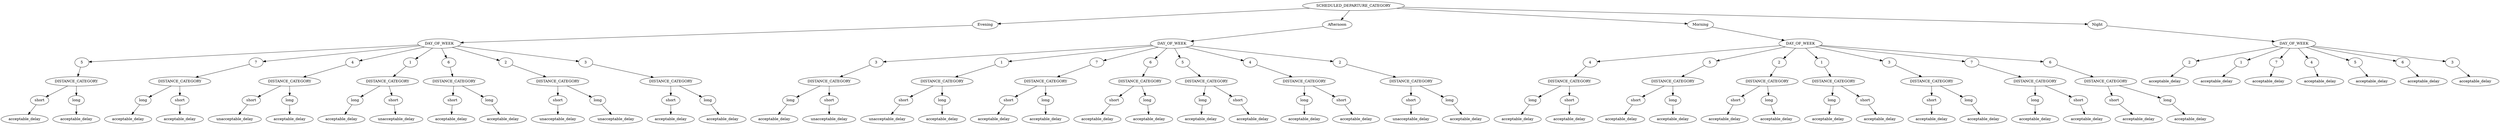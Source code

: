 // Decision Tree
digraph {
	root [label=SCHEDULED_DEPARTURE_CATEGORY]
	0.13165988709393728 [label=Evening]
	root -> 0.13165988709393728
	0.5996280332850775 [label=DAY_OF_WEEK]
	0.13165988709393728 -> 0.5996280332850775
	0.23701385038287304 [label=Afternoon]
	root -> 0.23701385038287304
	0.469779396552211 [label=DAY_OF_WEEK]
	0.23701385038287304 -> 0.469779396552211
	0.662416303470477 [label=Morning]
	root -> 0.662416303470477
	0.6281068802728795 [label=DAY_OF_WEEK]
	0.662416303470477 -> 0.6281068802728795
	0.3058116639762404 [label=Night]
	root -> 0.3058116639762404
	0.41471796904668734 [label=DAY_OF_WEEK]
	0.3058116639762404 -> 0.41471796904668734
	0.5996280332850775 [label=DAY_OF_WEEK]
	0.8589011943269033 [label=5]
	0.5996280332850775 -> 0.8589011943269033
	0.17572970287178225 [label=DISTANCE_CATEGORY]
	0.8589011943269033 -> 0.17572970287178225
	0.7242331980586064 [label=7]
	0.5996280332850775 -> 0.7242331980586064
	0.23657927887764096 [label=DISTANCE_CATEGORY]
	0.7242331980586064 -> 0.23657927887764096
	0.5051461115650272 [label=4]
	0.5996280332850775 -> 0.5051461115650272
	0.8529045663628152 [label=DISTANCE_CATEGORY]
	0.5051461115650272 -> 0.8529045663628152
	0.9547137895952896 [label=1]
	0.5996280332850775 -> 0.9547137895952896
	0.6861676491224464 [label=DISTANCE_CATEGORY]
	0.9547137895952896 -> 0.6861676491224464
	0.9523433537331423 [label=6]
	0.5996280332850775 -> 0.9523433537331423
	0.4195387765363008 [label=DISTANCE_CATEGORY]
	0.9523433537331423 -> 0.4195387765363008
	0.504066757592833 [label=2]
	0.5996280332850775 -> 0.504066757592833
	0.14171254075520134 [label=DISTANCE_CATEGORY]
	0.504066757592833 -> 0.14171254075520134
	0.23775321189315757 [label=3]
	0.5996280332850775 -> 0.23775321189315757
	0.34924961708096636 [label=DISTANCE_CATEGORY]
	0.23775321189315757 -> 0.34924961708096636
	0.469779396552211 [label=DAY_OF_WEEK]
	0.649280742426922 [label=3]
	0.469779396552211 -> 0.649280742426922
	0.8699771577702164 [label=DISTANCE_CATEGORY]
	0.649280742426922 -> 0.8699771577702164
	0.32549384700119555 [label=1]
	0.469779396552211 -> 0.32549384700119555
	0.31904428913215244 [label=DISTANCE_CATEGORY]
	0.32549384700119555 -> 0.31904428913215244
	0.6688863809985763 [label=7]
	0.469779396552211 -> 0.6688863809985763
	0.6074942071679623 [label=DISTANCE_CATEGORY]
	0.6688863809985763 -> 0.6074942071679623
	0.3868054032907333 [label=6]
	0.469779396552211 -> 0.3868054032907333
	0.39996321316431493 [label=DISTANCE_CATEGORY]
	0.3868054032907333 -> 0.39996321316431493
	0.334086012607137 [label=5]
	0.469779396552211 -> 0.334086012607137
	0.6475590265984219 [label=DISTANCE_CATEGORY]
	0.334086012607137 -> 0.6475590265984219
	0.4068001818901237 [label=4]
	0.469779396552211 -> 0.4068001818901237
	0.10916164853101018 [label=DISTANCE_CATEGORY]
	0.4068001818901237 -> 0.10916164853101018
	0.5589862080521674 [label=2]
	0.469779396552211 -> 0.5589862080521674
	0.6135777825926167 [label=DISTANCE_CATEGORY]
	0.5589862080521674 -> 0.6135777825926167
	0.6281068802728795 [label=DAY_OF_WEEK]
	0.6250977986389175 [label=4]
	0.6281068802728795 -> 0.6250977986389175
	0.8332862243697972 [label=DISTANCE_CATEGORY]
	0.6250977986389175 -> 0.8332862243697972
	0.3849153298802842 [label=5]
	0.6281068802728795 -> 0.3849153298802842
	0.052950617409439515 [label=DISTANCE_CATEGORY]
	0.3849153298802842 -> 0.052950617409439515
	0.8589905972796241 [label=2]
	0.6281068802728795 -> 0.8589905972796241
	0.8700041092123746 [label=DISTANCE_CATEGORY]
	0.8589905972796241 -> 0.8700041092123746
	0.42991346036970635 [label=1]
	0.6281068802728795 -> 0.42991346036970635
	0.09051801571329232 [label=DISTANCE_CATEGORY]
	0.42991346036970635 -> 0.09051801571329232
	0.16247643176473836 [label=3]
	0.6281068802728795 -> 0.16247643176473836
	0.10405503622088697 [label=DISTANCE_CATEGORY]
	0.16247643176473836 -> 0.10405503622088697
	0.7821522619498935 [label=7]
	0.6281068802728795 -> 0.7821522619498935
	0.0926729594106025 [label=DISTANCE_CATEGORY]
	0.7821522619498935 -> 0.0926729594106025
	0.17009154585535602 [label=6]
	0.6281068802728795 -> 0.17009154585535602
	0.5049663164286163 [label=DISTANCE_CATEGORY]
	0.17009154585535602 -> 0.5049663164286163
	0.41471796904668734 [label=DAY_OF_WEEK]
	0.10382501325111937 [label=2]
	0.41471796904668734 -> 0.10382501325111937
	0.7855443350949952 [label=acceptable_delay]
	0.10382501325111937 -> 0.7855443350949952
	0.9391501158145078 [label=1]
	0.41471796904668734 -> 0.9391501158145078
	0.9367713007549651 [label=acceptable_delay]
	0.9391501158145078 -> 0.9367713007549651
	0.2925049166038688 [label=7]
	0.41471796904668734 -> 0.2925049166038688
	0.5910805397726983 [label=acceptable_delay]
	0.2925049166038688 -> 0.5910805397726983
	0.5776892182607284 [label=4]
	0.41471796904668734 -> 0.5776892182607284
	0.2092019191142377 [label=acceptable_delay]
	0.5776892182607284 -> 0.2092019191142377
	0.27709485214525054 [label=5]
	0.41471796904668734 -> 0.27709485214525054
	0.5661981773906168 [label=acceptable_delay]
	0.27709485214525054 -> 0.5661981773906168
	0.889036245987487 [label=6]
	0.41471796904668734 -> 0.889036245987487
	0.8085284227129635 [label=acceptable_delay]
	0.889036245987487 -> 0.8085284227129635
	0.2760151136057527 [label=3]
	0.41471796904668734 -> 0.2760151136057527
	0.7492048093872444 [label=acceptable_delay]
	0.2760151136057527 -> 0.7492048093872444
	0.17572970287178225 [label=DISTANCE_CATEGORY]
	0.29634943875111186 [label=short]
	0.17572970287178225 -> 0.29634943875111186
	0.964075948313192 [label=acceptable_delay]
	0.29634943875111186 -> 0.964075948313192
	0.11179226154239463 [label=long]
	0.17572970287178225 -> 0.11179226154239463
	0.4096888792067802 [label=acceptable_delay]
	0.11179226154239463 -> 0.4096888792067802
	0.23657927887764096 [label=DISTANCE_CATEGORY]
	0.4570028563705144 [label=long]
	0.23657927887764096 -> 0.4570028563705144
	0.8299527001525141 [label=acceptable_delay]
	0.4570028563705144 -> 0.8299527001525141
	0.18230257601065125 [label=short]
	0.23657927887764096 -> 0.18230257601065125
	0.6646314893934058 [label=acceptable_delay]
	0.18230257601065125 -> 0.6646314893934058
	0.8529045663628152 [label=DISTANCE_CATEGORY]
	0.8491404460665267 [label=short]
	0.8529045663628152 -> 0.8491404460665267
	0.2992729093642328 [label=unacceptable_delay]
	0.8491404460665267 -> 0.2992729093642328
	0.6986348892396378 [label=long]
	0.8529045663628152 -> 0.6986348892396378
	0.6322794816708678 [label=acceptable_delay]
	0.6986348892396378 -> 0.6322794816708678
	0.6861676491224464 [label=DISTANCE_CATEGORY]
	0.8144773892969942 [label=long]
	0.6861676491224464 -> 0.8144773892969942
	0.6357856430674158 [label=acceptable_delay]
	0.8144773892969942 -> 0.6357856430674158
	0.9604263260939946 [label=short]
	0.6861676491224464 -> 0.9604263260939946
	0.68380603585798 [label=unacceptable_delay]
	0.9604263260939946 -> 0.68380603585798
	0.4195387765363008 [label=DISTANCE_CATEGORY]
	0.45399749271330325 [label=short]
	0.4195387765363008 -> 0.45399749271330325
	0.643392722815181 [label=acceptable_delay]
	0.45399749271330325 -> 0.643392722815181
	0.9356456602087403 [label=long]
	0.4195387765363008 -> 0.9356456602087403
	0.10574771619185097 [label=acceptable_delay]
	0.9356456602087403 -> 0.10574771619185097
	0.14171254075520134 [label=DISTANCE_CATEGORY]
	0.8733852263925262 [label=short]
	0.14171254075520134 -> 0.8733852263925262
	0.6042594832170299 [label=unacceptable_delay]
	0.8733852263925262 -> 0.6042594832170299
	0.7251640567448714 [label=long]
	0.14171254075520134 -> 0.7251640567448714
	0.6757068350939945 [label=unacceptable_delay]
	0.7251640567448714 -> 0.6757068350939945
	0.34924961708096636 [label=DISTANCE_CATEGORY]
	0.30061182441336576 [label=short]
	0.34924961708096636 -> 0.30061182441336576
	0.21892059985067847 [label=acceptable_delay]
	0.30061182441336576 -> 0.21892059985067847
	0.44985862318833547 [label=long]
	0.34924961708096636 -> 0.44985862318833547
	0.6187563521593544 [label=acceptable_delay]
	0.44985862318833547 -> 0.6187563521593544
	0.8699771577702164 [label=DISTANCE_CATEGORY]
	0.9082386476678178 [label=long]
	0.8699771577702164 -> 0.9082386476678178
	0.7376826846907075 [label=acceptable_delay]
	0.9082386476678178 -> 0.7376826846907075
	0.3403359177473435 [label=short]
	0.8699771577702164 -> 0.3403359177473435
	0.3674835245955578 [label=unacceptable_delay]
	0.3403359177473435 -> 0.3674835245955578
	0.31904428913215244 [label=DISTANCE_CATEGORY]
	0.76592265962567 [label=short]
	0.31904428913215244 -> 0.76592265962567
	0.017912433461730326 [label=unacceptable_delay]
	0.76592265962567 -> 0.017912433461730326
	0.2868125471935751 [label=long]
	0.31904428913215244 -> 0.2868125471935751
	0.608348443371073 [label=acceptable_delay]
	0.2868125471935751 -> 0.608348443371073
	0.6074942071679623 [label=DISTANCE_CATEGORY]
	0.07119690507051324 [label=short]
	0.6074942071679623 -> 0.07119690507051324
	0.26460264260376465 [label=acceptable_delay]
	0.07119690507051324 -> 0.26460264260376465
	0.5023736457066 [label=long]
	0.6074942071679623 -> 0.5023736457066
	0.9717347423798872 [label=acceptable_delay]
	0.5023736457066 -> 0.9717347423798872
	0.39996321316431493 [label=DISTANCE_CATEGORY]
	0.7486294926900046 [label=short]
	0.39996321316431493 -> 0.7486294926900046
	0.012708998337491728 [label=acceptable_delay]
	0.7486294926900046 -> 0.012708998337491728
	0.3600530314978535 [label=long]
	0.39996321316431493 -> 0.3600530314978535
	0.21373622327767117 [label=acceptable_delay]
	0.3600530314978535 -> 0.21373622327767117
	0.6475590265984219 [label=DISTANCE_CATEGORY]
	0.23647885366525845 [label=long]
	0.6475590265984219 -> 0.23647885366525845
	0.8370414420906491 [label=acceptable_delay]
	0.23647885366525845 -> 0.8370414420906491
	0.8488855938235389 [label=short]
	0.6475590265984219 -> 0.8488855938235389
	0.7317094744499436 [label=acceptable_delay]
	0.8488855938235389 -> 0.7317094744499436
	0.10916164853101018 [label=DISTANCE_CATEGORY]
	0.7897749034533686 [label=long]
	0.10916164853101018 -> 0.7897749034533686
	0.3403026446260745 [label=acceptable_delay]
	0.7897749034533686 -> 0.3403026446260745
	0.3308554391721048 [label=short]
	0.10916164853101018 -> 0.3308554391721048
	0.9267174344335953 [label=acceptable_delay]
	0.3308554391721048 -> 0.9267174344335953
	0.6135777825926167 [label=DISTANCE_CATEGORY]
	0.6827528950749675 [label=short]
	0.6135777825926167 -> 0.6827528950749675
	0.078544212378168 [label=unacceptable_delay]
	0.6827528950749675 -> 0.078544212378168
	0.8485252485055705 [label=long]
	0.6135777825926167 -> 0.8485252485055705
	0.5661630323034453 [label=acceptable_delay]
	0.8485252485055705 -> 0.5661630323034453
	0.8332862243697972 [label=DISTANCE_CATEGORY]
	0.5684766690005026 [label=long]
	0.8332862243697972 -> 0.5684766690005026
	0.8167329508806418 [label=acceptable_delay]
	0.5684766690005026 -> 0.8167329508806418
	0.1860055154547956 [label=short]
	0.8332862243697972 -> 0.1860055154547956
	0.9097170826862948 [label=acceptable_delay]
	0.1860055154547956 -> 0.9097170826862948
	0.052950617409439515 [label=DISTANCE_CATEGORY]
	0.2760759304344337 [label=short]
	0.052950617409439515 -> 0.2760759304344337
	0.8940532820112796 [label=acceptable_delay]
	0.2760759304344337 -> 0.8940532820112796
	0.40394911040747683 [label=long]
	0.052950617409439515 -> 0.40394911040747683
	0.4084577292262155 [label=acceptable_delay]
	0.40394911040747683 -> 0.4084577292262155
	0.8700041092123746 [label=DISTANCE_CATEGORY]
	0.5037503052231455 [label=short]
	0.8700041092123746 -> 0.5037503052231455
	0.1855507232643453 [label=acceptable_delay]
	0.5037503052231455 -> 0.1855507232643453
	0.9279684540208583 [label=long]
	0.8700041092123746 -> 0.9279684540208583
	0.2458902807335408 [label=acceptable_delay]
	0.9279684540208583 -> 0.2458902807335408
	0.09051801571329232 [label=DISTANCE_CATEGORY]
	0.7595345503794507 [label=long]
	0.09051801571329232 -> 0.7595345503794507
	0.8276539336742769 [label=acceptable_delay]
	0.7595345503794507 -> 0.8276539336742769
	0.4376135389385706 [label=short]
	0.09051801571329232 -> 0.4376135389385706
	0.5972767168892692 [label=acceptable_delay]
	0.4376135389385706 -> 0.5972767168892692
	0.10405503622088697 [label=DISTANCE_CATEGORY]
	0.0436848368551187 [label=short]
	0.10405503622088697 -> 0.0436848368551187
	0.8583095833804907 [label=acceptable_delay]
	0.0436848368551187 -> 0.8583095833804907
	0.13223480631900042 [label=long]
	0.10405503622088697 -> 0.13223480631900042
	0.768050246979696 [label=acceptable_delay]
	0.13223480631900042 -> 0.768050246979696
	0.0926729594106025 [label=DISTANCE_CATEGORY]
	0.4857312208705413 [label=long]
	0.0926729594106025 -> 0.4857312208705413
	0.8390737652286033 [label=acceptable_delay]
	0.4857312208705413 -> 0.8390737652286033
	0.41015292913460355 [label=short]
	0.0926729594106025 -> 0.41015292913460355
	0.9482673678125031 [label=acceptable_delay]
	0.41015292913460355 -> 0.9482673678125031
	0.5049663164286163 [label=DISTANCE_CATEGORY]
	0.784292924537129 [label=short]
	0.5049663164286163 -> 0.784292924537129
	0.7997658424351364 [label=acceptable_delay]
	0.784292924537129 -> 0.7997658424351364
	0.9577729817890215 [label=long]
	0.5049663164286163 -> 0.9577729817890215
	0.0784042634149924 [label=acceptable_delay]
	0.9577729817890215 -> 0.0784042634149924
}
